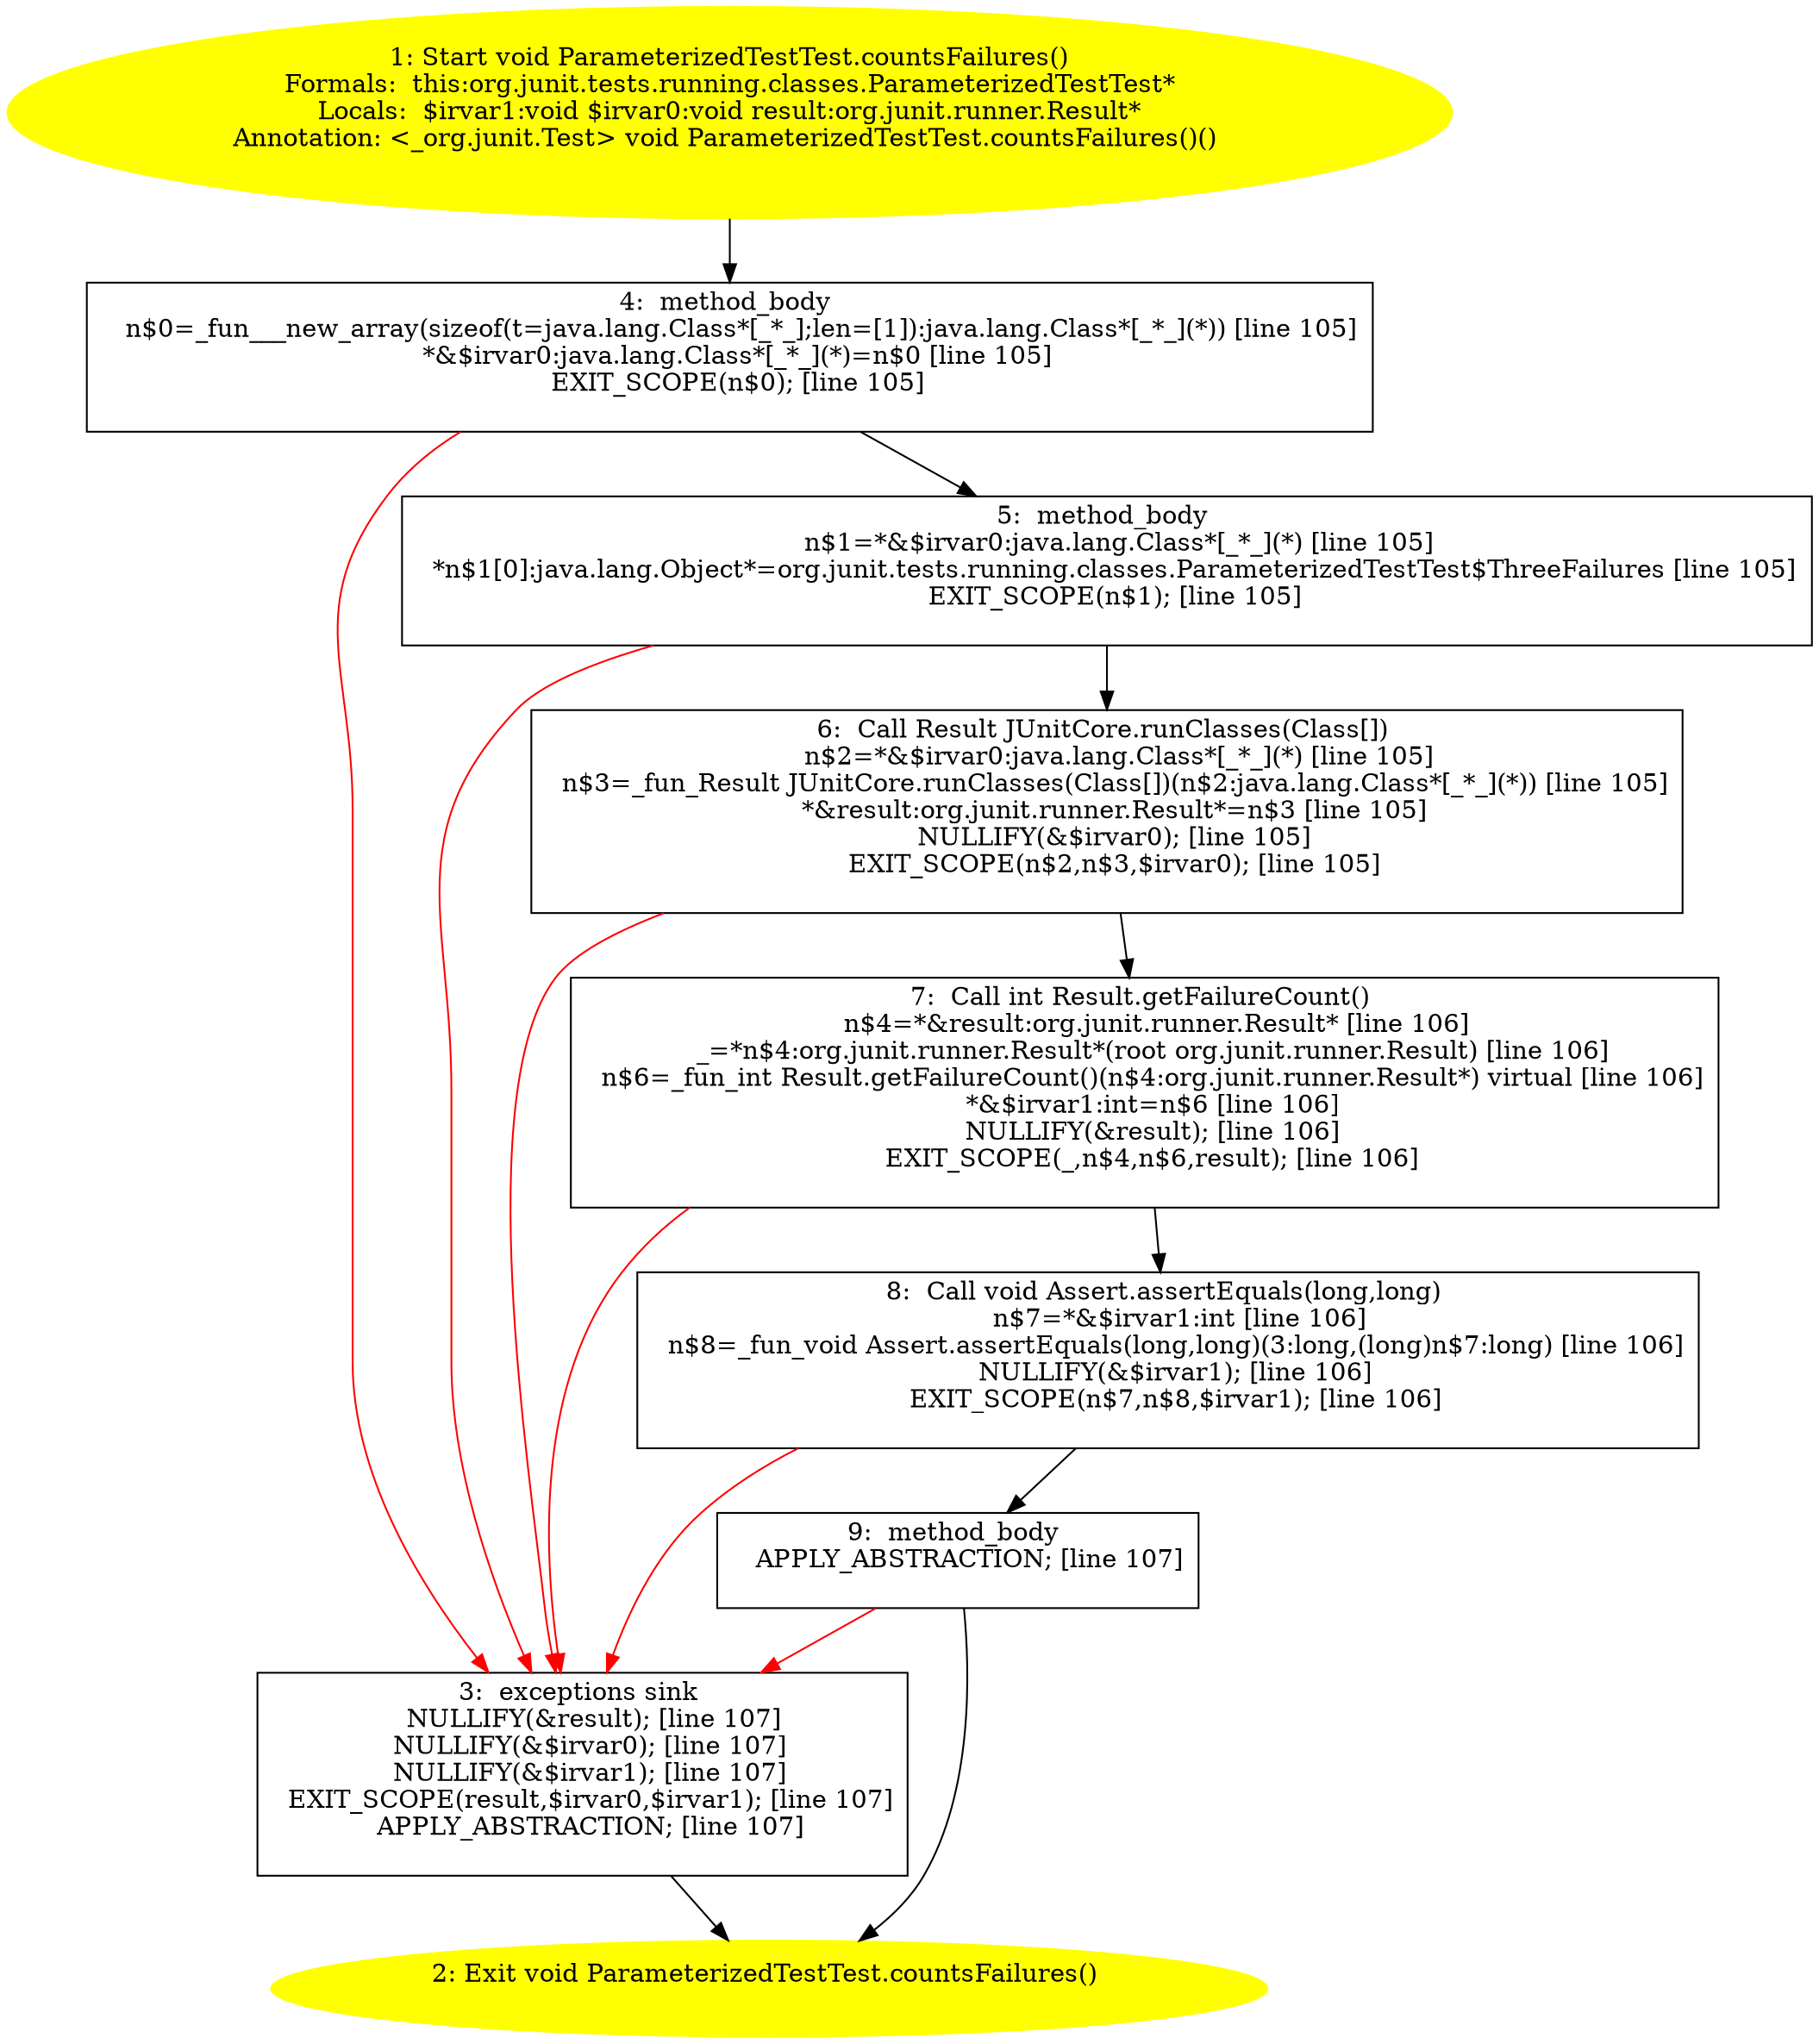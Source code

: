 /* @generated */
digraph cfg {
"org.junit.tests.running.classes.ParameterizedTestTest.countsFailures():void.ccb28b259c0e8d0105d7fab88f52b170_1" [label="1: Start void ParameterizedTestTest.countsFailures()\nFormals:  this:org.junit.tests.running.classes.ParameterizedTestTest*\nLocals:  $irvar1:void $irvar0:void result:org.junit.runner.Result*\nAnnotation: <_org.junit.Test> void ParameterizedTestTest.countsFailures()() \n  " color=yellow style=filled]
	

	 "org.junit.tests.running.classes.ParameterizedTestTest.countsFailures():void.ccb28b259c0e8d0105d7fab88f52b170_1" -> "org.junit.tests.running.classes.ParameterizedTestTest.countsFailures():void.ccb28b259c0e8d0105d7fab88f52b170_4" ;
"org.junit.tests.running.classes.ParameterizedTestTest.countsFailures():void.ccb28b259c0e8d0105d7fab88f52b170_2" [label="2: Exit void ParameterizedTestTest.countsFailures() \n  " color=yellow style=filled]
	

"org.junit.tests.running.classes.ParameterizedTestTest.countsFailures():void.ccb28b259c0e8d0105d7fab88f52b170_3" [label="3:  exceptions sink \n   NULLIFY(&result); [line 107]\n  NULLIFY(&$irvar0); [line 107]\n  NULLIFY(&$irvar1); [line 107]\n  EXIT_SCOPE(result,$irvar0,$irvar1); [line 107]\n  APPLY_ABSTRACTION; [line 107]\n " shape="box"]
	

	 "org.junit.tests.running.classes.ParameterizedTestTest.countsFailures():void.ccb28b259c0e8d0105d7fab88f52b170_3" -> "org.junit.tests.running.classes.ParameterizedTestTest.countsFailures():void.ccb28b259c0e8d0105d7fab88f52b170_2" ;
"org.junit.tests.running.classes.ParameterizedTestTest.countsFailures():void.ccb28b259c0e8d0105d7fab88f52b170_4" [label="4:  method_body \n   n$0=_fun___new_array(sizeof(t=java.lang.Class*[_*_];len=[1]):java.lang.Class*[_*_](*)) [line 105]\n  *&$irvar0:java.lang.Class*[_*_](*)=n$0 [line 105]\n  EXIT_SCOPE(n$0); [line 105]\n " shape="box"]
	

	 "org.junit.tests.running.classes.ParameterizedTestTest.countsFailures():void.ccb28b259c0e8d0105d7fab88f52b170_4" -> "org.junit.tests.running.classes.ParameterizedTestTest.countsFailures():void.ccb28b259c0e8d0105d7fab88f52b170_5" ;
	 "org.junit.tests.running.classes.ParameterizedTestTest.countsFailures():void.ccb28b259c0e8d0105d7fab88f52b170_4" -> "org.junit.tests.running.classes.ParameterizedTestTest.countsFailures():void.ccb28b259c0e8d0105d7fab88f52b170_3" [color="red" ];
"org.junit.tests.running.classes.ParameterizedTestTest.countsFailures():void.ccb28b259c0e8d0105d7fab88f52b170_5" [label="5:  method_body \n   n$1=*&$irvar0:java.lang.Class*[_*_](*) [line 105]\n  *n$1[0]:java.lang.Object*=org.junit.tests.running.classes.ParameterizedTestTest$ThreeFailures [line 105]\n  EXIT_SCOPE(n$1); [line 105]\n " shape="box"]
	

	 "org.junit.tests.running.classes.ParameterizedTestTest.countsFailures():void.ccb28b259c0e8d0105d7fab88f52b170_5" -> "org.junit.tests.running.classes.ParameterizedTestTest.countsFailures():void.ccb28b259c0e8d0105d7fab88f52b170_6" ;
	 "org.junit.tests.running.classes.ParameterizedTestTest.countsFailures():void.ccb28b259c0e8d0105d7fab88f52b170_5" -> "org.junit.tests.running.classes.ParameterizedTestTest.countsFailures():void.ccb28b259c0e8d0105d7fab88f52b170_3" [color="red" ];
"org.junit.tests.running.classes.ParameterizedTestTest.countsFailures():void.ccb28b259c0e8d0105d7fab88f52b170_6" [label="6:  Call Result JUnitCore.runClasses(Class[]) \n   n$2=*&$irvar0:java.lang.Class*[_*_](*) [line 105]\n  n$3=_fun_Result JUnitCore.runClasses(Class[])(n$2:java.lang.Class*[_*_](*)) [line 105]\n  *&result:org.junit.runner.Result*=n$3 [line 105]\n  NULLIFY(&$irvar0); [line 105]\n  EXIT_SCOPE(n$2,n$3,$irvar0); [line 105]\n " shape="box"]
	

	 "org.junit.tests.running.classes.ParameterizedTestTest.countsFailures():void.ccb28b259c0e8d0105d7fab88f52b170_6" -> "org.junit.tests.running.classes.ParameterizedTestTest.countsFailures():void.ccb28b259c0e8d0105d7fab88f52b170_7" ;
	 "org.junit.tests.running.classes.ParameterizedTestTest.countsFailures():void.ccb28b259c0e8d0105d7fab88f52b170_6" -> "org.junit.tests.running.classes.ParameterizedTestTest.countsFailures():void.ccb28b259c0e8d0105d7fab88f52b170_3" [color="red" ];
"org.junit.tests.running.classes.ParameterizedTestTest.countsFailures():void.ccb28b259c0e8d0105d7fab88f52b170_7" [label="7:  Call int Result.getFailureCount() \n   n$4=*&result:org.junit.runner.Result* [line 106]\n  _=*n$4:org.junit.runner.Result*(root org.junit.runner.Result) [line 106]\n  n$6=_fun_int Result.getFailureCount()(n$4:org.junit.runner.Result*) virtual [line 106]\n  *&$irvar1:int=n$6 [line 106]\n  NULLIFY(&result); [line 106]\n  EXIT_SCOPE(_,n$4,n$6,result); [line 106]\n " shape="box"]
	

	 "org.junit.tests.running.classes.ParameterizedTestTest.countsFailures():void.ccb28b259c0e8d0105d7fab88f52b170_7" -> "org.junit.tests.running.classes.ParameterizedTestTest.countsFailures():void.ccb28b259c0e8d0105d7fab88f52b170_8" ;
	 "org.junit.tests.running.classes.ParameterizedTestTest.countsFailures():void.ccb28b259c0e8d0105d7fab88f52b170_7" -> "org.junit.tests.running.classes.ParameterizedTestTest.countsFailures():void.ccb28b259c0e8d0105d7fab88f52b170_3" [color="red" ];
"org.junit.tests.running.classes.ParameterizedTestTest.countsFailures():void.ccb28b259c0e8d0105d7fab88f52b170_8" [label="8:  Call void Assert.assertEquals(long,long) \n   n$7=*&$irvar1:int [line 106]\n  n$8=_fun_void Assert.assertEquals(long,long)(3:long,(long)n$7:long) [line 106]\n  NULLIFY(&$irvar1); [line 106]\n  EXIT_SCOPE(n$7,n$8,$irvar1); [line 106]\n " shape="box"]
	

	 "org.junit.tests.running.classes.ParameterizedTestTest.countsFailures():void.ccb28b259c0e8d0105d7fab88f52b170_8" -> "org.junit.tests.running.classes.ParameterizedTestTest.countsFailures():void.ccb28b259c0e8d0105d7fab88f52b170_9" ;
	 "org.junit.tests.running.classes.ParameterizedTestTest.countsFailures():void.ccb28b259c0e8d0105d7fab88f52b170_8" -> "org.junit.tests.running.classes.ParameterizedTestTest.countsFailures():void.ccb28b259c0e8d0105d7fab88f52b170_3" [color="red" ];
"org.junit.tests.running.classes.ParameterizedTestTest.countsFailures():void.ccb28b259c0e8d0105d7fab88f52b170_9" [label="9:  method_body \n   APPLY_ABSTRACTION; [line 107]\n " shape="box"]
	

	 "org.junit.tests.running.classes.ParameterizedTestTest.countsFailures():void.ccb28b259c0e8d0105d7fab88f52b170_9" -> "org.junit.tests.running.classes.ParameterizedTestTest.countsFailures():void.ccb28b259c0e8d0105d7fab88f52b170_2" ;
	 "org.junit.tests.running.classes.ParameterizedTestTest.countsFailures():void.ccb28b259c0e8d0105d7fab88f52b170_9" -> "org.junit.tests.running.classes.ParameterizedTestTest.countsFailures():void.ccb28b259c0e8d0105d7fab88f52b170_3" [color="red" ];
}
